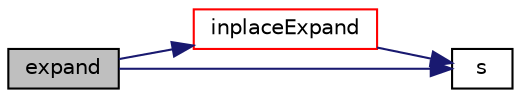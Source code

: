 digraph "expand"
{
  bgcolor="transparent";
  edge [fontname="Helvetica",fontsize="10",labelfontname="Helvetica",labelfontsize="10"];
  node [fontname="Helvetica",fontsize="10",shape=record];
  rankdir="LR";
  Node1631 [label="expand",height=0.2,width=0.4,color="black", fillcolor="grey75", style="filled", fontcolor="black"];
  Node1631 -> Node1632 [color="midnightblue",fontsize="10",style="solid",fontname="Helvetica"];
  Node1632 [label="inplaceExpand",height=0.2,width=0.4,color="red",URL="$a21898.html#adf940b7b0788929e0e11ea44e7f9c1bb",tooltip="Inplace expand occurences of variables according to the mapping. "];
  Node1632 -> Node1634 [color="midnightblue",fontsize="10",style="solid",fontname="Helvetica"];
  Node1634 [label="s",height=0.2,width=0.4,color="black",URL="$a19343.html#abb9c4233033fad2ad0206cd4adad3b9f"];
  Node1631 -> Node1634 [color="midnightblue",fontsize="10",style="solid",fontname="Helvetica"];
}
